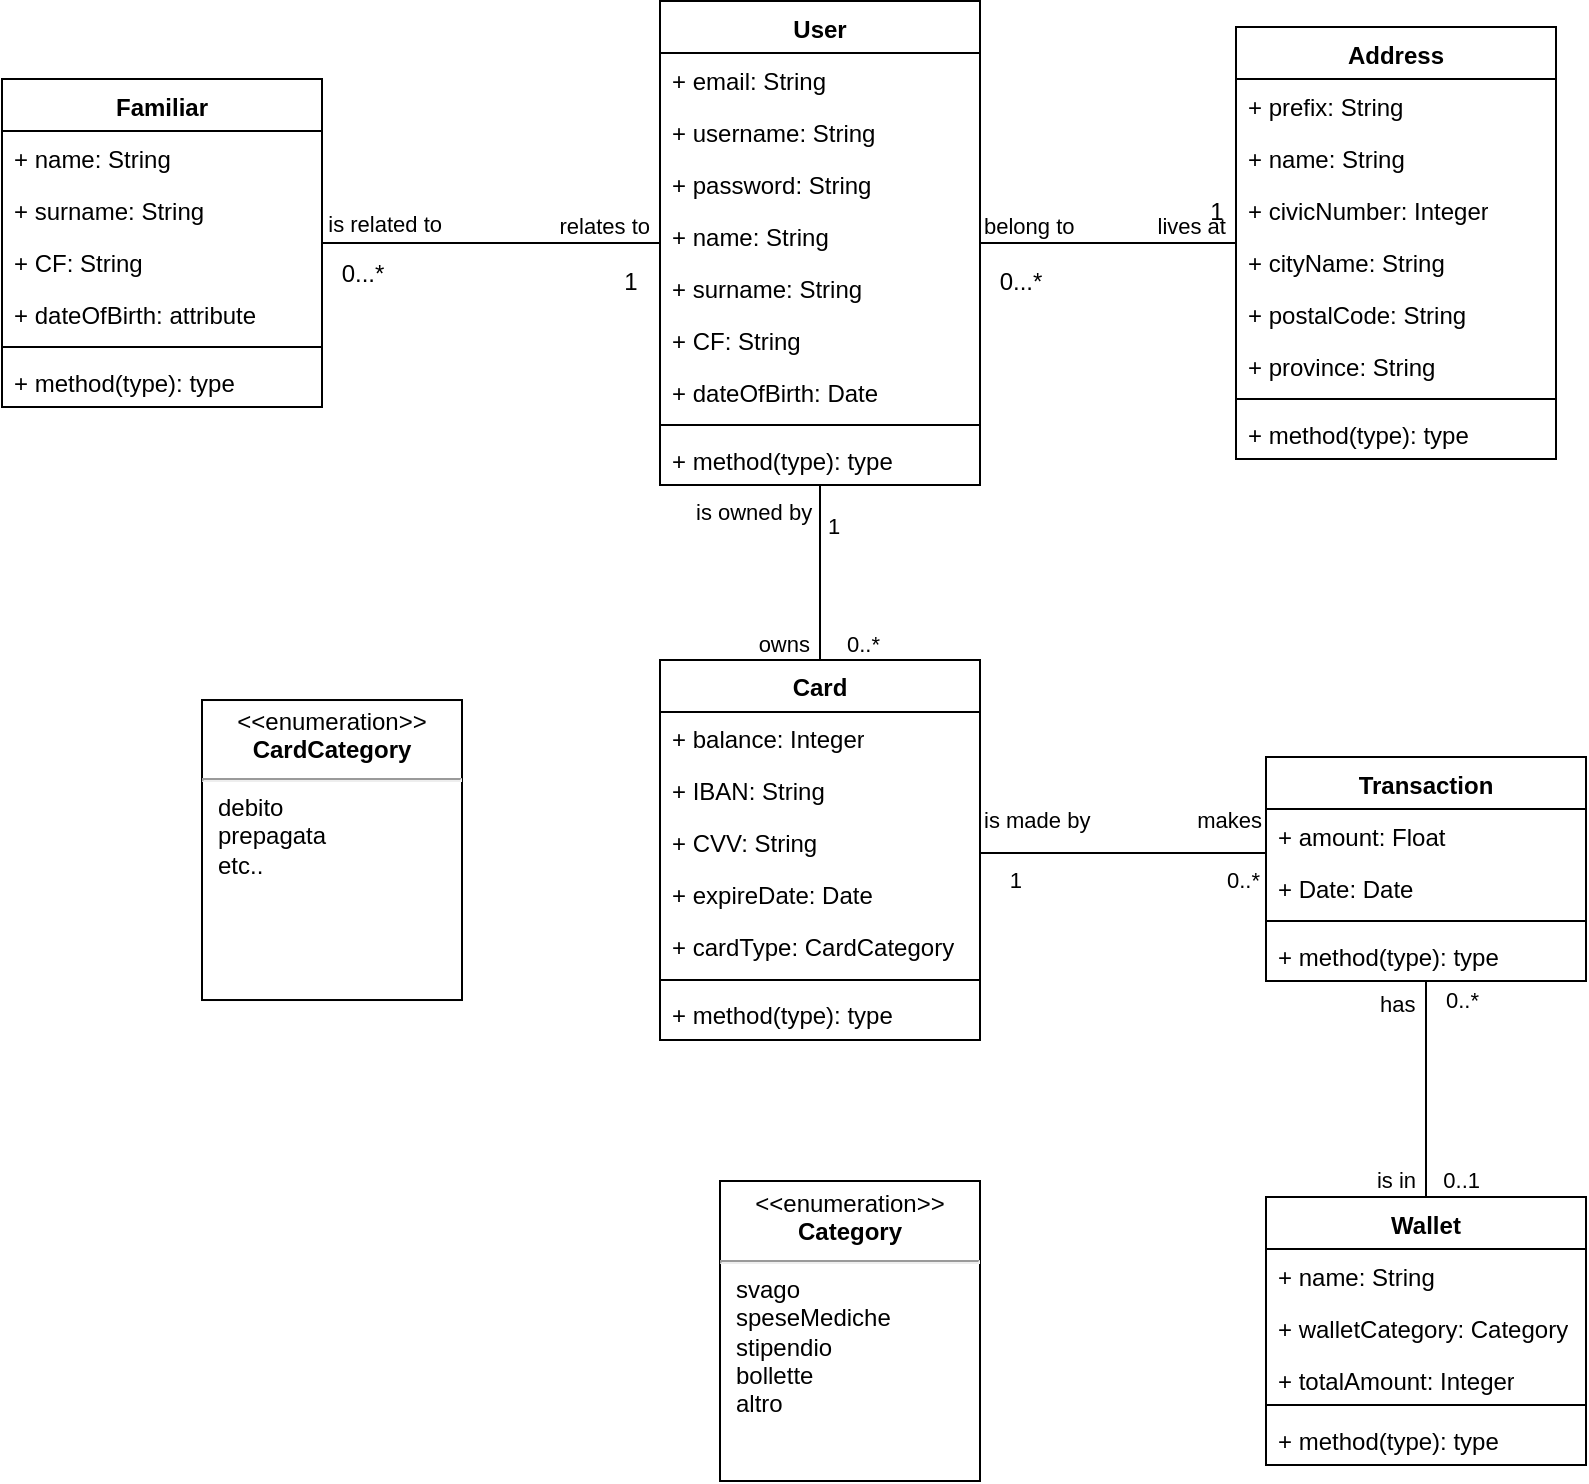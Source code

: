 <mxfile version="21.7.5" type="device">
  <diagram name="Pagina-1" id="V5ksIkCfvQu8_VufCoOh">
    <mxGraphModel dx="1434" dy="776" grid="1" gridSize="10" guides="1" tooltips="1" connect="1" arrows="1" fold="1" page="1" pageScale="1" pageWidth="827" pageHeight="1169" math="0" shadow="0">
      <root>
        <mxCell id="0" />
        <mxCell id="1" parent="0" />
        <mxCell id="AAI7ieODE616iLDU9Tso-7" value="User" style="swimlane;fontStyle=1;align=center;verticalAlign=top;childLayout=stackLayout;horizontal=1;startSize=26;horizontalStack=0;resizeParent=1;resizeParentMax=0;resizeLast=0;collapsible=1;marginBottom=0;whiteSpace=wrap;html=1;" parent="1" vertex="1">
          <mxGeometry x="347" y="30.5" width="160" height="242" as="geometry" />
        </mxCell>
        <mxCell id="AAI7ieODE616iLDU9Tso-8" value="+ email: String" style="text;strokeColor=none;fillColor=none;align=left;verticalAlign=top;spacingLeft=4;spacingRight=4;overflow=hidden;rotatable=0;points=[[0,0.5],[1,0.5]];portConstraint=eastwest;whiteSpace=wrap;html=1;" parent="AAI7ieODE616iLDU9Tso-7" vertex="1">
          <mxGeometry y="26" width="160" height="26" as="geometry" />
        </mxCell>
        <mxCell id="AAI7ieODE616iLDU9Tso-9" value="+ username: String" style="text;strokeColor=none;fillColor=none;align=left;verticalAlign=top;spacingLeft=4;spacingRight=4;overflow=hidden;rotatable=0;points=[[0,0.5],[1,0.5]];portConstraint=eastwest;whiteSpace=wrap;html=1;" parent="AAI7ieODE616iLDU9Tso-7" vertex="1">
          <mxGeometry y="52" width="160" height="26" as="geometry" />
        </mxCell>
        <mxCell id="6165F84c6iQaIdrEvMM1-33" value="+ password: String" style="text;strokeColor=none;fillColor=none;align=left;verticalAlign=top;spacingLeft=4;spacingRight=4;overflow=hidden;rotatable=0;points=[[0,0.5],[1,0.5]];portConstraint=eastwest;whiteSpace=wrap;html=1;" parent="AAI7ieODE616iLDU9Tso-7" vertex="1">
          <mxGeometry y="78" width="160" height="26" as="geometry" />
        </mxCell>
        <mxCell id="AAI7ieODE616iLDU9Tso-10" value="+ name: String" style="text;strokeColor=none;fillColor=none;align=left;verticalAlign=top;spacingLeft=4;spacingRight=4;overflow=hidden;rotatable=0;points=[[0,0.5],[1,0.5]];portConstraint=eastwest;whiteSpace=wrap;html=1;" parent="AAI7ieODE616iLDU9Tso-7" vertex="1">
          <mxGeometry y="104" width="160" height="26" as="geometry" />
        </mxCell>
        <mxCell id="6165F84c6iQaIdrEvMM1-35" value="+ surname: String" style="text;strokeColor=none;fillColor=none;align=left;verticalAlign=top;spacingLeft=4;spacingRight=4;overflow=hidden;rotatable=0;points=[[0,0.5],[1,0.5]];portConstraint=eastwest;whiteSpace=wrap;html=1;" parent="AAI7ieODE616iLDU9Tso-7" vertex="1">
          <mxGeometry y="130" width="160" height="26" as="geometry" />
        </mxCell>
        <mxCell id="6165F84c6iQaIdrEvMM1-34" value="+ CF: String" style="text;strokeColor=none;fillColor=none;align=left;verticalAlign=top;spacingLeft=4;spacingRight=4;overflow=hidden;rotatable=0;points=[[0,0.5],[1,0.5]];portConstraint=eastwest;whiteSpace=wrap;html=1;" parent="AAI7ieODE616iLDU9Tso-7" vertex="1">
          <mxGeometry y="156" width="160" height="26" as="geometry" />
        </mxCell>
        <mxCell id="6165F84c6iQaIdrEvMM1-36" value="+ dateOfBirth: Date" style="text;strokeColor=none;fillColor=none;align=left;verticalAlign=top;spacingLeft=4;spacingRight=4;overflow=hidden;rotatable=0;points=[[0,0.5],[1,0.5]];portConstraint=eastwest;whiteSpace=wrap;html=1;" parent="AAI7ieODE616iLDU9Tso-7" vertex="1">
          <mxGeometry y="182" width="160" height="26" as="geometry" />
        </mxCell>
        <mxCell id="AAI7ieODE616iLDU9Tso-11" value="" style="line;strokeWidth=1;fillColor=none;align=left;verticalAlign=middle;spacingTop=-1;spacingLeft=3;spacingRight=3;rotatable=0;labelPosition=right;points=[];portConstraint=eastwest;strokeColor=inherit;" parent="AAI7ieODE616iLDU9Tso-7" vertex="1">
          <mxGeometry y="208" width="160" height="8" as="geometry" />
        </mxCell>
        <mxCell id="AAI7ieODE616iLDU9Tso-12" value="+ method(type): type" style="text;strokeColor=none;fillColor=none;align=left;verticalAlign=top;spacingLeft=4;spacingRight=4;overflow=hidden;rotatable=0;points=[[0,0.5],[1,0.5]];portConstraint=eastwest;whiteSpace=wrap;html=1;" parent="AAI7ieODE616iLDU9Tso-7" vertex="1">
          <mxGeometry y="216" width="160" height="26" as="geometry" />
        </mxCell>
        <mxCell id="AAI7ieODE616iLDU9Tso-13" value="Card" style="swimlane;fontStyle=1;align=center;verticalAlign=top;childLayout=stackLayout;horizontal=1;startSize=26;horizontalStack=0;resizeParent=1;resizeParentMax=0;resizeLast=0;collapsible=1;marginBottom=0;whiteSpace=wrap;html=1;" parent="1" vertex="1">
          <mxGeometry x="347" y="360.01" width="160" height="190" as="geometry">
            <mxRectangle x="334" y="480" width="70" height="30" as="alternateBounds" />
          </mxGeometry>
        </mxCell>
        <mxCell id="EGEKE53pseGuUhWctbH0-1" value="+ balance: Integer" style="text;strokeColor=none;fillColor=none;align=left;verticalAlign=top;spacingLeft=4;spacingRight=4;overflow=hidden;rotatable=0;points=[[0,0.5],[1,0.5]];portConstraint=eastwest;whiteSpace=wrap;html=1;" parent="AAI7ieODE616iLDU9Tso-13" vertex="1">
          <mxGeometry y="26" width="160" height="26" as="geometry" />
        </mxCell>
        <mxCell id="AAI7ieODE616iLDU9Tso-15" value="+ IBAN: String" style="text;strokeColor=none;fillColor=none;align=left;verticalAlign=top;spacingLeft=4;spacingRight=4;overflow=hidden;rotatable=0;points=[[0,0.5],[1,0.5]];portConstraint=eastwest;whiteSpace=wrap;html=1;" parent="AAI7ieODE616iLDU9Tso-13" vertex="1">
          <mxGeometry y="52" width="160" height="26" as="geometry" />
        </mxCell>
        <mxCell id="AAI7ieODE616iLDU9Tso-20" value="+ CVV: String" style="text;strokeColor=none;fillColor=none;align=left;verticalAlign=top;spacingLeft=4;spacingRight=4;overflow=hidden;rotatable=0;points=[[0,0.5],[1,0.5]];portConstraint=eastwest;whiteSpace=wrap;html=1;" parent="AAI7ieODE616iLDU9Tso-13" vertex="1">
          <mxGeometry y="78" width="160" height="26" as="geometry" />
        </mxCell>
        <mxCell id="AAI7ieODE616iLDU9Tso-21" value="+ expireDate: Date" style="text;strokeColor=none;fillColor=none;align=left;verticalAlign=top;spacingLeft=4;spacingRight=4;overflow=hidden;rotatable=0;points=[[0,0.5],[1,0.5]];portConstraint=eastwest;whiteSpace=wrap;html=1;" parent="AAI7ieODE616iLDU9Tso-13" vertex="1">
          <mxGeometry y="104" width="160" height="26" as="geometry" />
        </mxCell>
        <mxCell id="EGEKE53pseGuUhWctbH0-3" value="+ cardType: CardCategory" style="text;strokeColor=none;fillColor=none;align=left;verticalAlign=top;spacingLeft=4;spacingRight=4;overflow=hidden;rotatable=0;points=[[0,0.5],[1,0.5]];portConstraint=eastwest;whiteSpace=wrap;html=1;" parent="AAI7ieODE616iLDU9Tso-13" vertex="1">
          <mxGeometry y="130" width="160" height="26" as="geometry" />
        </mxCell>
        <mxCell id="AAI7ieODE616iLDU9Tso-17" value="" style="line;strokeWidth=1;fillColor=none;align=left;verticalAlign=middle;spacingTop=-1;spacingLeft=3;spacingRight=3;rotatable=0;labelPosition=right;points=[];portConstraint=eastwest;strokeColor=inherit;" parent="AAI7ieODE616iLDU9Tso-13" vertex="1">
          <mxGeometry y="156" width="160" height="8" as="geometry" />
        </mxCell>
        <mxCell id="AAI7ieODE616iLDU9Tso-18" value="+ method(type): type" style="text;strokeColor=none;fillColor=none;align=left;verticalAlign=top;spacingLeft=4;spacingRight=4;overflow=hidden;rotatable=0;points=[[0,0.5],[1,0.5]];portConstraint=eastwest;whiteSpace=wrap;html=1;" parent="AAI7ieODE616iLDU9Tso-13" vertex="1">
          <mxGeometry y="164" width="160" height="26" as="geometry" />
        </mxCell>
        <mxCell id="AAI7ieODE616iLDU9Tso-22" value="Wallet" style="swimlane;fontStyle=1;align=center;verticalAlign=top;childLayout=stackLayout;horizontal=1;startSize=26;horizontalStack=0;resizeParent=1;resizeParentMax=0;resizeLast=0;collapsible=1;marginBottom=0;whiteSpace=wrap;html=1;" parent="1" vertex="1">
          <mxGeometry x="650" y="628.5" width="160" height="134" as="geometry" />
        </mxCell>
        <mxCell id="AAI7ieODE616iLDU9Tso-23" value="+ name: String" style="text;strokeColor=none;fillColor=none;align=left;verticalAlign=top;spacingLeft=4;spacingRight=4;overflow=hidden;rotatable=0;points=[[0,0.5],[1,0.5]];portConstraint=eastwest;whiteSpace=wrap;html=1;" parent="AAI7ieODE616iLDU9Tso-22" vertex="1">
          <mxGeometry y="26" width="160" height="26" as="geometry" />
        </mxCell>
        <mxCell id="AAI7ieODE616iLDU9Tso-24" value="+ walletCategory: Category" style="text;strokeColor=none;fillColor=none;align=left;verticalAlign=top;spacingLeft=4;spacingRight=4;overflow=hidden;rotatable=0;points=[[0,0.5],[1,0.5]];portConstraint=eastwest;whiteSpace=wrap;html=1;" parent="AAI7ieODE616iLDU9Tso-22" vertex="1">
          <mxGeometry y="52" width="160" height="26" as="geometry" />
        </mxCell>
        <mxCell id="AAI7ieODE616iLDU9Tso-25" value="+ totalAmount: Integer" style="text;strokeColor=none;fillColor=none;align=left;verticalAlign=top;spacingLeft=4;spacingRight=4;overflow=hidden;rotatable=0;points=[[0,0.5],[1,0.5]];portConstraint=eastwest;whiteSpace=wrap;html=1;" parent="AAI7ieODE616iLDU9Tso-22" vertex="1">
          <mxGeometry y="78" width="160" height="22" as="geometry" />
        </mxCell>
        <mxCell id="AAI7ieODE616iLDU9Tso-28" value="" style="line;strokeWidth=1;fillColor=none;align=left;verticalAlign=middle;spacingTop=-1;spacingLeft=3;spacingRight=3;rotatable=0;labelPosition=right;points=[];portConstraint=eastwest;strokeColor=inherit;" parent="AAI7ieODE616iLDU9Tso-22" vertex="1">
          <mxGeometry y="100" width="160" height="8" as="geometry" />
        </mxCell>
        <mxCell id="AAI7ieODE616iLDU9Tso-29" value="+ method(type): type" style="text;strokeColor=none;fillColor=none;align=left;verticalAlign=top;spacingLeft=4;spacingRight=4;overflow=hidden;rotatable=0;points=[[0,0.5],[1,0.5]];portConstraint=eastwest;whiteSpace=wrap;html=1;" parent="AAI7ieODE616iLDU9Tso-22" vertex="1">
          <mxGeometry y="108" width="160" height="26" as="geometry" />
        </mxCell>
        <mxCell id="AAI7ieODE616iLDU9Tso-31" value="Address" style="swimlane;fontStyle=1;align=center;verticalAlign=top;childLayout=stackLayout;horizontal=1;startSize=26;horizontalStack=0;resizeParent=1;resizeParentMax=0;resizeLast=0;collapsible=1;marginBottom=0;whiteSpace=wrap;html=1;" parent="1" vertex="1">
          <mxGeometry x="635" y="43.5" width="160" height="216" as="geometry" />
        </mxCell>
        <mxCell id="AAI7ieODE616iLDU9Tso-32" value="+ prefix: String" style="text;strokeColor=none;fillColor=none;align=left;verticalAlign=top;spacingLeft=4;spacingRight=4;overflow=hidden;rotatable=0;points=[[0,0.5],[1,0.5]];portConstraint=eastwest;whiteSpace=wrap;html=1;" parent="AAI7ieODE616iLDU9Tso-31" vertex="1">
          <mxGeometry y="26" width="160" height="26" as="geometry" />
        </mxCell>
        <mxCell id="AAI7ieODE616iLDU9Tso-33" value="+ name: String" style="text;strokeColor=none;fillColor=none;align=left;verticalAlign=top;spacingLeft=4;spacingRight=4;overflow=hidden;rotatable=0;points=[[0,0.5],[1,0.5]];portConstraint=eastwest;whiteSpace=wrap;html=1;" parent="AAI7ieODE616iLDU9Tso-31" vertex="1">
          <mxGeometry y="52" width="160" height="26" as="geometry" />
        </mxCell>
        <mxCell id="AAI7ieODE616iLDU9Tso-34" value="+ civicNumber: Integer" style="text;strokeColor=none;fillColor=none;align=left;verticalAlign=top;spacingLeft=4;spacingRight=4;overflow=hidden;rotatable=0;points=[[0,0.5],[1,0.5]];portConstraint=eastwest;whiteSpace=wrap;html=1;" parent="AAI7ieODE616iLDU9Tso-31" vertex="1">
          <mxGeometry y="78" width="160" height="26" as="geometry" />
        </mxCell>
        <mxCell id="AAI7ieODE616iLDU9Tso-38" value="+ cityName: String" style="text;strokeColor=none;fillColor=none;align=left;verticalAlign=top;spacingLeft=4;spacingRight=4;overflow=hidden;rotatable=0;points=[[0,0.5],[1,0.5]];portConstraint=eastwest;whiteSpace=wrap;html=1;" parent="AAI7ieODE616iLDU9Tso-31" vertex="1">
          <mxGeometry y="104" width="160" height="26" as="geometry" />
        </mxCell>
        <mxCell id="v1KkndylV-BWFfL26NJo-1" value="+ postalCode: String" style="text;strokeColor=none;fillColor=none;align=left;verticalAlign=top;spacingLeft=4;spacingRight=4;overflow=hidden;rotatable=0;points=[[0,0.5],[1,0.5]];portConstraint=eastwest;whiteSpace=wrap;html=1;" vertex="1" parent="AAI7ieODE616iLDU9Tso-31">
          <mxGeometry y="130" width="160" height="26" as="geometry" />
        </mxCell>
        <mxCell id="AAI7ieODE616iLDU9Tso-40" value="+ province: String" style="text;strokeColor=none;fillColor=none;align=left;verticalAlign=top;spacingLeft=4;spacingRight=4;overflow=hidden;rotatable=0;points=[[0,0.5],[1,0.5]];portConstraint=eastwest;whiteSpace=wrap;html=1;" parent="AAI7ieODE616iLDU9Tso-31" vertex="1">
          <mxGeometry y="156" width="160" height="26" as="geometry" />
        </mxCell>
        <mxCell id="AAI7ieODE616iLDU9Tso-35" value="" style="line;strokeWidth=1;fillColor=none;align=left;verticalAlign=middle;spacingTop=-1;spacingLeft=3;spacingRight=3;rotatable=0;labelPosition=right;points=[];portConstraint=eastwest;strokeColor=inherit;" parent="AAI7ieODE616iLDU9Tso-31" vertex="1">
          <mxGeometry y="182" width="160" height="8" as="geometry" />
        </mxCell>
        <mxCell id="AAI7ieODE616iLDU9Tso-36" value="+ method(type): type" style="text;strokeColor=none;fillColor=none;align=left;verticalAlign=top;spacingLeft=4;spacingRight=4;overflow=hidden;rotatable=0;points=[[0,0.5],[1,0.5]];portConstraint=eastwest;whiteSpace=wrap;html=1;" parent="AAI7ieODE616iLDU9Tso-31" vertex="1">
          <mxGeometry y="190" width="160" height="26" as="geometry" />
        </mxCell>
        <mxCell id="AAI7ieODE616iLDU9Tso-45" value="&lt;p style=&quot;margin:0px;margin-top:4px;text-align:center;&quot;&gt;&amp;lt;&amp;lt;enumeration&amp;gt;&amp;gt;&lt;br&gt;&lt;b&gt;Category&lt;/b&gt;&lt;/p&gt;&lt;hr&gt;&lt;p style=&quot;margin:0px;margin-left:8px;text-align:left;&quot;&gt;svago&lt;br&gt;speseMediche&lt;/p&gt;&lt;p style=&quot;margin:0px;margin-left:8px;text-align:left;&quot;&gt;stipendio&lt;/p&gt;&lt;p style=&quot;margin:0px;margin-left:8px;text-align:left;&quot;&gt;bollette&lt;/p&gt;&lt;p style=&quot;margin:0px;margin-left:8px;text-align:left;&quot;&gt;altro&lt;/p&gt;" style="shape=rect;html=1;overflow=fill;whiteSpace=wrap;" parent="1" vertex="1">
          <mxGeometry x="377" y="620.5" width="130" height="150" as="geometry" />
        </mxCell>
        <mxCell id="RBvPQlMyHcQg-AkLouZK-5" value="" style="endArrow=none;html=1;edgeStyle=orthogonalEdgeStyle;rounded=0;" parent="1" source="AAI7ieODE616iLDU9Tso-7" target="AAI7ieODE616iLDU9Tso-31" edge="1">
          <mxGeometry relative="1" as="geometry">
            <mxPoint x="370" y="152" as="sourcePoint" />
            <mxPoint x="691" y="289" as="targetPoint" />
          </mxGeometry>
        </mxCell>
        <mxCell id="RBvPQlMyHcQg-AkLouZK-6" value="belong to" style="edgeLabel;resizable=0;html=1;align=left;verticalAlign=bottom;" parent="RBvPQlMyHcQg-AkLouZK-5" connectable="0" vertex="1">
          <mxGeometry x="-1" relative="1" as="geometry" />
        </mxCell>
        <mxCell id="RBvPQlMyHcQg-AkLouZK-7" value="lives at" style="edgeLabel;resizable=0;html=1;align=right;verticalAlign=bottom;" parent="RBvPQlMyHcQg-AkLouZK-5" connectable="0" vertex="1">
          <mxGeometry x="1" relative="1" as="geometry">
            <mxPoint x="-5" as="offset" />
          </mxGeometry>
        </mxCell>
        <mxCell id="RBvPQlMyHcQg-AkLouZK-18" value="0...*" style="text;html=1;align=center;verticalAlign=middle;resizable=0;points=[];autosize=1;strokeColor=none;fillColor=none;" parent="1" vertex="1">
          <mxGeometry x="507" y="155.5" width="40" height="30" as="geometry" />
        </mxCell>
        <mxCell id="RBvPQlMyHcQg-AkLouZK-19" value="1" style="text;html=1;align=center;verticalAlign=middle;resizable=0;points=[];autosize=1;strokeColor=none;fillColor=none;" parent="1" vertex="1">
          <mxGeometry x="610" y="120.5" width="30" height="30" as="geometry" />
        </mxCell>
        <mxCell id="RBvPQlMyHcQg-AkLouZK-31" value="Transaction" style="swimlane;fontStyle=1;align=center;verticalAlign=top;childLayout=stackLayout;horizontal=1;startSize=26;horizontalStack=0;resizeParent=1;resizeParentMax=0;resizeLast=0;collapsible=1;marginBottom=0;whiteSpace=wrap;html=1;" parent="1" vertex="1">
          <mxGeometry x="650" y="408.5" width="160" height="112" as="geometry">
            <mxRectangle x="334" y="480" width="70" height="30" as="alternateBounds" />
          </mxGeometry>
        </mxCell>
        <mxCell id="RBvPQlMyHcQg-AkLouZK-32" value="+ amount: Float" style="text;strokeColor=none;fillColor=none;align=left;verticalAlign=top;spacingLeft=4;spacingRight=4;overflow=hidden;rotatable=0;points=[[0,0.5],[1,0.5]];portConstraint=eastwest;whiteSpace=wrap;html=1;" parent="RBvPQlMyHcQg-AkLouZK-31" vertex="1">
          <mxGeometry y="26" width="160" height="26" as="geometry" />
        </mxCell>
        <mxCell id="RBvPQlMyHcQg-AkLouZK-33" value="+ Date: Date" style="text;strokeColor=none;fillColor=none;align=left;verticalAlign=top;spacingLeft=4;spacingRight=4;overflow=hidden;rotatable=0;points=[[0,0.5],[1,0.5]];portConstraint=eastwest;whiteSpace=wrap;html=1;" parent="RBvPQlMyHcQg-AkLouZK-31" vertex="1">
          <mxGeometry y="52" width="160" height="26" as="geometry" />
        </mxCell>
        <mxCell id="RBvPQlMyHcQg-AkLouZK-37" value="" style="line;strokeWidth=1;fillColor=none;align=left;verticalAlign=middle;spacingTop=-1;spacingLeft=3;spacingRight=3;rotatable=0;labelPosition=right;points=[];portConstraint=eastwest;strokeColor=inherit;" parent="RBvPQlMyHcQg-AkLouZK-31" vertex="1">
          <mxGeometry y="78" width="160" height="8" as="geometry" />
        </mxCell>
        <mxCell id="RBvPQlMyHcQg-AkLouZK-38" value="+ method(type): type" style="text;strokeColor=none;fillColor=none;align=left;verticalAlign=top;spacingLeft=4;spacingRight=4;overflow=hidden;rotatable=0;points=[[0,0.5],[1,0.5]];portConstraint=eastwest;whiteSpace=wrap;html=1;" parent="RBvPQlMyHcQg-AkLouZK-31" vertex="1">
          <mxGeometry y="86" width="160" height="26" as="geometry" />
        </mxCell>
        <mxCell id="b4oZFLutdMUwWJEWLN6i-5" value="" style="endArrow=none;html=1;edgeStyle=orthogonalEdgeStyle;rounded=0;" parent="1" source="AAI7ieODE616iLDU9Tso-13" target="RBvPQlMyHcQg-AkLouZK-31" edge="1">
          <mxGeometry relative="1" as="geometry">
            <mxPoint x="521" y="610.5" as="sourcePoint" />
            <mxPoint x="578" y="398.5" as="targetPoint" />
            <Array as="points">
              <mxPoint x="548" y="456.5" />
              <mxPoint x="548" y="456.5" />
            </Array>
          </mxGeometry>
        </mxCell>
        <mxCell id="b4oZFLutdMUwWJEWLN6i-6" value="is made by" style="edgeLabel;resizable=0;html=1;align=left;verticalAlign=bottom;" parent="b4oZFLutdMUwWJEWLN6i-5" connectable="0" vertex="1">
          <mxGeometry x="-1" relative="1" as="geometry">
            <mxPoint y="-8" as="offset" />
          </mxGeometry>
        </mxCell>
        <mxCell id="b4oZFLutdMUwWJEWLN6i-7" value="makes" style="edgeLabel;resizable=0;html=1;align=right;verticalAlign=bottom;" parent="b4oZFLutdMUwWJEWLN6i-5" connectable="0" vertex="1">
          <mxGeometry x="1" relative="1" as="geometry">
            <mxPoint x="-2" y="-8" as="offset" />
          </mxGeometry>
        </mxCell>
        <mxCell id="b4oZFLutdMUwWJEWLN6i-8" value="" style="endArrow=none;html=1;edgeStyle=orthogonalEdgeStyle;rounded=0;" parent="1" source="RBvPQlMyHcQg-AkLouZK-31" target="AAI7ieODE616iLDU9Tso-22" edge="1">
          <mxGeometry relative="1" as="geometry">
            <mxPoint x="548" y="568.5" as="sourcePoint" />
            <mxPoint x="679" y="568.5" as="targetPoint" />
          </mxGeometry>
        </mxCell>
        <mxCell id="b4oZFLutdMUwWJEWLN6i-9" value="has" style="edgeLabel;resizable=0;html=1;align=left;verticalAlign=bottom;" parent="b4oZFLutdMUwWJEWLN6i-8" connectable="0" vertex="1">
          <mxGeometry x="-1" relative="1" as="geometry">
            <mxPoint x="-25" y="20" as="offset" />
          </mxGeometry>
        </mxCell>
        <mxCell id="b4oZFLutdMUwWJEWLN6i-10" value="is in" style="edgeLabel;resizable=0;html=1;align=right;verticalAlign=bottom;" parent="b4oZFLutdMUwWJEWLN6i-8" connectable="0" vertex="1">
          <mxGeometry x="1" relative="1" as="geometry">
            <mxPoint x="-5" as="offset" />
          </mxGeometry>
        </mxCell>
        <mxCell id="b4oZFLutdMUwWJEWLN6i-11" value="" style="endArrow=none;html=1;edgeStyle=orthogonalEdgeStyle;rounded=0;" parent="1" source="AAI7ieODE616iLDU9Tso-7" target="AAI7ieODE616iLDU9Tso-13" edge="1">
          <mxGeometry relative="1" as="geometry">
            <mxPoint x="126" y="580" as="sourcePoint" />
            <mxPoint x="257" y="580" as="targetPoint" />
          </mxGeometry>
        </mxCell>
        <mxCell id="b4oZFLutdMUwWJEWLN6i-12" value="is owned by" style="edgeLabel;resizable=0;html=1;align=left;verticalAlign=bottom;" parent="b4oZFLutdMUwWJEWLN6i-11" connectable="0" vertex="1">
          <mxGeometry x="-1" relative="1" as="geometry">
            <mxPoint x="-64" y="22" as="offset" />
          </mxGeometry>
        </mxCell>
        <mxCell id="b4oZFLutdMUwWJEWLN6i-13" value="owns" style="edgeLabel;resizable=0;html=1;align=right;verticalAlign=bottom;" parent="b4oZFLutdMUwWJEWLN6i-11" connectable="0" vertex="1">
          <mxGeometry x="1" relative="1" as="geometry">
            <mxPoint x="-5" as="offset" />
          </mxGeometry>
        </mxCell>
        <mxCell id="b4oZFLutdMUwWJEWLN6i-20" value="0..*" style="edgeLabel;resizable=0;html=1;align=right;verticalAlign=bottom;" parent="1" connectable="0" vertex="1">
          <mxGeometry x="457.0" y="360.005" as="geometry" />
        </mxCell>
        <mxCell id="b4oZFLutdMUwWJEWLN6i-21" value="1" style="edgeLabel;resizable=0;html=1;align=left;verticalAlign=bottom;" parent="1" connectable="0" vertex="1">
          <mxGeometry x="429" y="301.5" as="geometry" />
        </mxCell>
        <mxCell id="b4oZFLutdMUwWJEWLN6i-23" value="0..*" style="edgeLabel;resizable=0;html=1;align=right;verticalAlign=bottom;" parent="1" connectable="0" vertex="1">
          <mxGeometry x="647.0" y="478.5" as="geometry" />
        </mxCell>
        <mxCell id="b4oZFLutdMUwWJEWLN6i-24" value="1" style="edgeLabel;resizable=0;html=1;align=right;verticalAlign=bottom;" parent="1" connectable="0" vertex="1">
          <mxGeometry x="528.0" y="478.5" as="geometry" />
        </mxCell>
        <mxCell id="b4oZFLutdMUwWJEWLN6i-25" value="0..1" style="edgeLabel;resizable=0;html=1;align=right;verticalAlign=bottom;" parent="1" connectable="0" vertex="1">
          <mxGeometry x="757" y="628.5" as="geometry" />
        </mxCell>
        <mxCell id="b4oZFLutdMUwWJEWLN6i-26" value="0..*" style="edgeLabel;resizable=0;html=1;align=left;verticalAlign=bottom;" parent="1" connectable="0" vertex="1">
          <mxGeometry x="738" y="538.5" as="geometry" />
        </mxCell>
        <mxCell id="Z3_dEr4hn-IsiaTJfytB-1" value="Familiar" style="swimlane;fontStyle=1;align=center;verticalAlign=top;childLayout=stackLayout;horizontal=1;startSize=26;horizontalStack=0;resizeParent=1;resizeParentMax=0;resizeLast=0;collapsible=1;marginBottom=0;whiteSpace=wrap;html=1;" parent="1" vertex="1">
          <mxGeometry x="18" y="69.5" width="160" height="164" as="geometry" />
        </mxCell>
        <mxCell id="6165F84c6iQaIdrEvMM1-29" value="+ name: String" style="text;strokeColor=none;fillColor=none;align=left;verticalAlign=top;spacingLeft=4;spacingRight=4;overflow=hidden;rotatable=0;points=[[0,0.5],[1,0.5]];portConstraint=eastwest;whiteSpace=wrap;html=1;" parent="Z3_dEr4hn-IsiaTJfytB-1" vertex="1">
          <mxGeometry y="26" width="160" height="26" as="geometry" />
        </mxCell>
        <mxCell id="6165F84c6iQaIdrEvMM1-30" value="+ surname: String" style="text;strokeColor=none;fillColor=none;align=left;verticalAlign=top;spacingLeft=4;spacingRight=4;overflow=hidden;rotatable=0;points=[[0,0.5],[1,0.5]];portConstraint=eastwest;whiteSpace=wrap;html=1;" parent="Z3_dEr4hn-IsiaTJfytB-1" vertex="1">
          <mxGeometry y="52" width="160" height="26" as="geometry" />
        </mxCell>
        <mxCell id="6165F84c6iQaIdrEvMM1-31" value="+ CF: String" style="text;strokeColor=none;fillColor=none;align=left;verticalAlign=top;spacingLeft=4;spacingRight=4;overflow=hidden;rotatable=0;points=[[0,0.5],[1,0.5]];portConstraint=eastwest;whiteSpace=wrap;html=1;" parent="Z3_dEr4hn-IsiaTJfytB-1" vertex="1">
          <mxGeometry y="78" width="160" height="26" as="geometry" />
        </mxCell>
        <mxCell id="6165F84c6iQaIdrEvMM1-32" value="+ dateOfBirth: attribute" style="text;strokeColor=none;fillColor=none;align=left;verticalAlign=top;spacingLeft=4;spacingRight=4;overflow=hidden;rotatable=0;points=[[0,0.5],[1,0.5]];portConstraint=eastwest;whiteSpace=wrap;html=1;" parent="Z3_dEr4hn-IsiaTJfytB-1" vertex="1">
          <mxGeometry y="104" width="160" height="26" as="geometry" />
        </mxCell>
        <mxCell id="Z3_dEr4hn-IsiaTJfytB-6" value="" style="line;strokeWidth=1;fillColor=none;align=left;verticalAlign=middle;spacingTop=-1;spacingLeft=3;spacingRight=3;rotatable=0;labelPosition=right;points=[];portConstraint=eastwest;strokeColor=inherit;" parent="Z3_dEr4hn-IsiaTJfytB-1" vertex="1">
          <mxGeometry y="130" width="160" height="8" as="geometry" />
        </mxCell>
        <mxCell id="Z3_dEr4hn-IsiaTJfytB-7" value="+ method(type): type" style="text;strokeColor=none;fillColor=none;align=left;verticalAlign=top;spacingLeft=4;spacingRight=4;overflow=hidden;rotatable=0;points=[[0,0.5],[1,0.5]];portConstraint=eastwest;whiteSpace=wrap;html=1;" parent="Z3_dEr4hn-IsiaTJfytB-1" vertex="1">
          <mxGeometry y="138" width="160" height="26" as="geometry" />
        </mxCell>
        <mxCell id="Z3_dEr4hn-IsiaTJfytB-9" value="" style="endArrow=none;html=1;edgeStyle=orthogonalEdgeStyle;rounded=0;" parent="1" source="Z3_dEr4hn-IsiaTJfytB-1" target="AAI7ieODE616iLDU9Tso-7" edge="1">
          <mxGeometry relative="1" as="geometry">
            <mxPoint x="30" y="232" as="sourcePoint" />
            <mxPoint x="190" y="232" as="targetPoint" />
          </mxGeometry>
        </mxCell>
        <mxCell id="Z3_dEr4hn-IsiaTJfytB-11" value="is related to" style="edgeLabel;resizable=0;html=1;align=right;verticalAlign=bottom;" parent="Z3_dEr4hn-IsiaTJfytB-9" connectable="0" vertex="1">
          <mxGeometry x="1" relative="1" as="geometry">
            <mxPoint x="-109" y="-1" as="offset" />
          </mxGeometry>
        </mxCell>
        <mxCell id="Z3_dEr4hn-IsiaTJfytB-14" value="1" style="text;html=1;align=center;verticalAlign=middle;resizable=0;points=[];autosize=1;strokeColor=none;fillColor=none;" parent="1" vertex="1">
          <mxGeometry x="317" y="155.5" width="30" height="30" as="geometry" />
        </mxCell>
        <mxCell id="Z3_dEr4hn-IsiaTJfytB-15" value="0...*" style="text;html=1;align=center;verticalAlign=middle;resizable=0;points=[];autosize=1;strokeColor=none;fillColor=none;" parent="1" vertex="1">
          <mxGeometry x="178" y="152" width="40" height="30" as="geometry" />
        </mxCell>
        <mxCell id="WS0VvQp2hsCj0nUw82-H-1" value="relates to" style="edgeLabel;resizable=0;html=1;align=right;verticalAlign=bottom;" parent="1" connectable="0" vertex="1">
          <mxGeometry x="342" y="151.5" as="geometry" />
        </mxCell>
        <mxCell id="EGEKE53pseGuUhWctbH0-4" value="&lt;p style=&quot;margin:0px;margin-top:4px;text-align:center;&quot;&gt;&amp;lt;&amp;lt;enumeration&amp;gt;&amp;gt;&lt;br&gt;&lt;b&gt;CardCategory&lt;/b&gt;&lt;/p&gt;&lt;hr&gt;&lt;p style=&quot;margin:0px;margin-left:8px;text-align:left;&quot;&gt;debito&lt;/p&gt;&lt;p style=&quot;margin:0px;margin-left:8px;text-align:left;&quot;&gt;prepagata&lt;/p&gt;&lt;p style=&quot;margin:0px;margin-left:8px;text-align:left;&quot;&gt;etc..&lt;/p&gt;" style="shape=rect;html=1;overflow=fill;whiteSpace=wrap;" parent="1" vertex="1">
          <mxGeometry x="118" y="380.01" width="130" height="150" as="geometry" />
        </mxCell>
      </root>
    </mxGraphModel>
  </diagram>
</mxfile>
